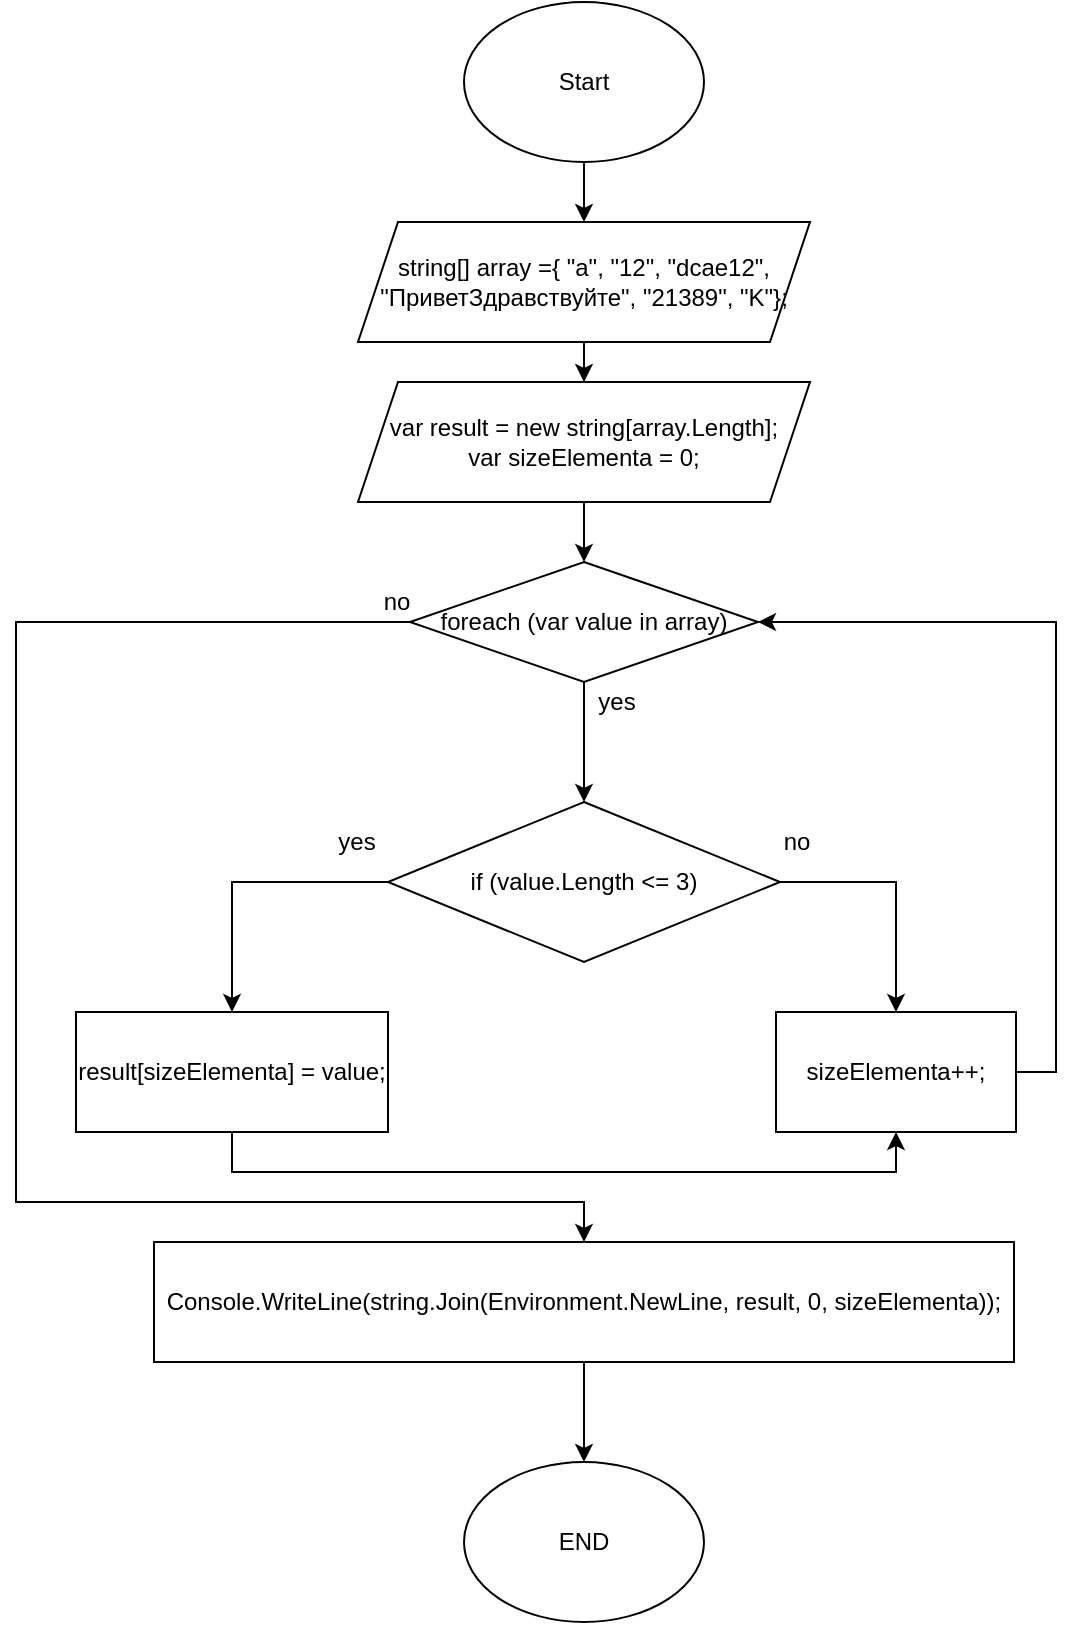 <mxfile version="20.0.1" type="github">
  <diagram id="Tzrxw52EKtg15QlJ3nBm" name="Page-1">
    <mxGraphModel dx="1673" dy="908" grid="1" gridSize="10" guides="1" tooltips="1" connect="1" arrows="1" fold="1" page="1" pageScale="1" pageWidth="827" pageHeight="1169" math="0" shadow="0">
      <root>
        <mxCell id="0" />
        <mxCell id="1" parent="0" />
        <mxCell id="-WH8ogVmigUCi3VjWPd5-4" style="edgeStyle=orthogonalEdgeStyle;rounded=0;orthogonalLoop=1;jettySize=auto;html=1;exitX=0.5;exitY=1;exitDx=0;exitDy=0;" edge="1" parent="1" source="-WH8ogVmigUCi3VjWPd5-1" target="-WH8ogVmigUCi3VjWPd5-3">
          <mxGeometry relative="1" as="geometry" />
        </mxCell>
        <mxCell id="-WH8ogVmigUCi3VjWPd5-1" value="Start" style="ellipse;whiteSpace=wrap;html=1;" vertex="1" parent="1">
          <mxGeometry x="294" y="80" width="120" height="80" as="geometry" />
        </mxCell>
        <mxCell id="-WH8ogVmigUCi3VjWPd5-7" style="edgeStyle=orthogonalEdgeStyle;rounded=0;orthogonalLoop=1;jettySize=auto;html=1;exitX=0.5;exitY=1;exitDx=0;exitDy=0;" edge="1" parent="1" source="-WH8ogVmigUCi3VjWPd5-3" target="-WH8ogVmigUCi3VjWPd5-5">
          <mxGeometry relative="1" as="geometry" />
        </mxCell>
        <mxCell id="-WH8ogVmigUCi3VjWPd5-3" value="string[] array ={ &quot;a&quot;, &quot;12&quot;, &quot;dcae12&quot;, &quot;ПриветЗдравствуйте&quot;, &quot;21389&quot;, &quot;K&quot;};" style="shape=parallelogram;perimeter=parallelogramPerimeter;whiteSpace=wrap;html=1;fixedSize=1;fontFamily=Helvetica;fontSize=12;fontColor=default;align=center;strokeColor=default;fillColor=#FFFFFF;" vertex="1" parent="1">
          <mxGeometry x="241" y="190" width="226" height="60" as="geometry" />
        </mxCell>
        <mxCell id="-WH8ogVmigUCi3VjWPd5-9" style="edgeStyle=orthogonalEdgeStyle;rounded=0;orthogonalLoop=1;jettySize=auto;html=1;exitX=0.5;exitY=1;exitDx=0;exitDy=0;" edge="1" parent="1" source="-WH8ogVmigUCi3VjWPd5-5" target="-WH8ogVmigUCi3VjWPd5-8">
          <mxGeometry relative="1" as="geometry" />
        </mxCell>
        <mxCell id="-WH8ogVmigUCi3VjWPd5-5" value="&lt;div&gt;var result = new string[array.Length];&lt;/div&gt;&lt;div&gt;var sizeElementa = 0;&lt;/div&gt;" style="shape=parallelogram;perimeter=parallelogramPerimeter;whiteSpace=wrap;html=1;fixedSize=1;fontFamily=Helvetica;fontSize=12;fontColor=default;align=center;strokeColor=default;fillColor=#FFFFFF;" vertex="1" parent="1">
          <mxGeometry x="241" y="270" width="226" height="60" as="geometry" />
        </mxCell>
        <mxCell id="-WH8ogVmigUCi3VjWPd5-11" style="edgeStyle=orthogonalEdgeStyle;rounded=0;orthogonalLoop=1;jettySize=auto;html=1;exitX=0.5;exitY=1;exitDx=0;exitDy=0;" edge="1" parent="1" source="-WH8ogVmigUCi3VjWPd5-8" target="-WH8ogVmigUCi3VjWPd5-10">
          <mxGeometry relative="1" as="geometry" />
        </mxCell>
        <mxCell id="-WH8ogVmigUCi3VjWPd5-28" style="edgeStyle=orthogonalEdgeStyle;rounded=0;orthogonalLoop=1;jettySize=auto;html=1;exitX=0;exitY=0.5;exitDx=0;exitDy=0;entryX=0.5;entryY=0;entryDx=0;entryDy=0;" edge="1" parent="1" source="-WH8ogVmigUCi3VjWPd5-8" target="-WH8ogVmigUCi3VjWPd5-24">
          <mxGeometry relative="1" as="geometry">
            <Array as="points">
              <mxPoint x="70" y="390" />
              <mxPoint x="70" y="680" />
              <mxPoint x="354" y="680" />
            </Array>
          </mxGeometry>
        </mxCell>
        <mxCell id="-WH8ogVmigUCi3VjWPd5-8" value="foreach (var value in array)" style="rhombus;whiteSpace=wrap;html=1;fontFamily=Helvetica;fontSize=12;fontColor=default;align=center;strokeColor=default;fillColor=#FFFFFF;" vertex="1" parent="1">
          <mxGeometry x="267" y="360" width="174" height="60" as="geometry" />
        </mxCell>
        <mxCell id="-WH8ogVmigUCi3VjWPd5-15" style="edgeStyle=orthogonalEdgeStyle;rounded=0;orthogonalLoop=1;jettySize=auto;html=1;exitX=0;exitY=0.5;exitDx=0;exitDy=0;" edge="1" parent="1" source="-WH8ogVmigUCi3VjWPd5-10" target="-WH8ogVmigUCi3VjWPd5-13">
          <mxGeometry relative="1" as="geometry" />
        </mxCell>
        <mxCell id="-WH8ogVmigUCi3VjWPd5-18" style="edgeStyle=orthogonalEdgeStyle;rounded=0;orthogonalLoop=1;jettySize=auto;html=1;exitX=1;exitY=0.5;exitDx=0;exitDy=0;entryX=0.5;entryY=0;entryDx=0;entryDy=0;" edge="1" parent="1" source="-WH8ogVmigUCi3VjWPd5-10" target="-WH8ogVmigUCi3VjWPd5-14">
          <mxGeometry relative="1" as="geometry" />
        </mxCell>
        <mxCell id="-WH8ogVmigUCi3VjWPd5-10" value="if (value.Length &amp;lt;= 3)" style="rhombus;whiteSpace=wrap;html=1;fillColor=#FFFFFF;" vertex="1" parent="1">
          <mxGeometry x="256" y="480" width="196" height="80" as="geometry" />
        </mxCell>
        <mxCell id="-WH8ogVmigUCi3VjWPd5-19" style="edgeStyle=orthogonalEdgeStyle;rounded=0;orthogonalLoop=1;jettySize=auto;html=1;exitX=0.5;exitY=1;exitDx=0;exitDy=0;entryX=0.5;entryY=1;entryDx=0;entryDy=0;" edge="1" parent="1" source="-WH8ogVmigUCi3VjWPd5-13" target="-WH8ogVmigUCi3VjWPd5-14">
          <mxGeometry relative="1" as="geometry" />
        </mxCell>
        <mxCell id="-WH8ogVmigUCi3VjWPd5-13" value="result[sizeElementa] = value;" style="rounded=0;whiteSpace=wrap;html=1;fillColor=#FFFFFF;" vertex="1" parent="1">
          <mxGeometry x="100" y="585" width="156" height="60" as="geometry" />
        </mxCell>
        <mxCell id="-WH8ogVmigUCi3VjWPd5-20" style="edgeStyle=orthogonalEdgeStyle;rounded=0;orthogonalLoop=1;jettySize=auto;html=1;exitX=1;exitY=0.5;exitDx=0;exitDy=0;entryX=1;entryY=0.5;entryDx=0;entryDy=0;" edge="1" parent="1" source="-WH8ogVmigUCi3VjWPd5-14" target="-WH8ogVmigUCi3VjWPd5-8">
          <mxGeometry relative="1" as="geometry" />
        </mxCell>
        <mxCell id="-WH8ogVmigUCi3VjWPd5-14" value="sizeElementa++;" style="rounded=0;whiteSpace=wrap;html=1;fillColor=#FFFFFF;" vertex="1" parent="1">
          <mxGeometry x="450" y="585" width="120" height="60" as="geometry" />
        </mxCell>
        <mxCell id="-WH8ogVmigUCi3VjWPd5-16" value="yes" style="text;html=1;align=center;verticalAlign=middle;resizable=0;points=[];autosize=1;strokeColor=none;fillColor=none;" vertex="1" parent="1">
          <mxGeometry x="225" y="490" width="30" height="20" as="geometry" />
        </mxCell>
        <mxCell id="-WH8ogVmigUCi3VjWPd5-17" value="no" style="text;html=1;align=center;verticalAlign=middle;resizable=0;points=[];autosize=1;strokeColor=none;fillColor=none;" vertex="1" parent="1">
          <mxGeometry x="445" y="490" width="30" height="20" as="geometry" />
        </mxCell>
        <mxCell id="-WH8ogVmigUCi3VjWPd5-21" value="yes" style="text;html=1;align=center;verticalAlign=middle;resizable=0;points=[];autosize=1;strokeColor=none;fillColor=none;" vertex="1" parent="1">
          <mxGeometry x="355" y="420" width="30" height="20" as="geometry" />
        </mxCell>
        <mxCell id="-WH8ogVmigUCi3VjWPd5-23" value="no" style="text;html=1;align=center;verticalAlign=middle;resizable=0;points=[];autosize=1;strokeColor=none;fillColor=none;" vertex="1" parent="1">
          <mxGeometry x="245" y="370" width="30" height="20" as="geometry" />
        </mxCell>
        <mxCell id="-WH8ogVmigUCi3VjWPd5-27" style="edgeStyle=orthogonalEdgeStyle;rounded=0;orthogonalLoop=1;jettySize=auto;html=1;exitX=0.5;exitY=1;exitDx=0;exitDy=0;" edge="1" parent="1" source="-WH8ogVmigUCi3VjWPd5-24" target="-WH8ogVmigUCi3VjWPd5-26">
          <mxGeometry relative="1" as="geometry" />
        </mxCell>
        <mxCell id="-WH8ogVmigUCi3VjWPd5-24" value="Console.WriteLine(string.Join(Environment.NewLine, result, 0, sizeElementa));" style="rounded=0;whiteSpace=wrap;html=1;fillColor=#FFFFFF;" vertex="1" parent="1">
          <mxGeometry x="139" y="700" width="430" height="60" as="geometry" />
        </mxCell>
        <mxCell id="-WH8ogVmigUCi3VjWPd5-26" value="END" style="ellipse;whiteSpace=wrap;html=1;fillColor=#FFFFFF;" vertex="1" parent="1">
          <mxGeometry x="294" y="810" width="120" height="80" as="geometry" />
        </mxCell>
        <mxCell id="-WH8ogVmigUCi3VjWPd5-29" value="result[sizeElementa] = value;" style="rounded=0;whiteSpace=wrap;html=1;fillColor=#FFFFFF;" vertex="1" parent="1">
          <mxGeometry x="100" y="585" width="156" height="60" as="geometry" />
        </mxCell>
        <mxCell id="-WH8ogVmigUCi3VjWPd5-30" value="sizeElementa++;" style="rounded=0;whiteSpace=wrap;html=1;fillColor=#FFFFFF;" vertex="1" parent="1">
          <mxGeometry x="450" y="585" width="120" height="60" as="geometry" />
        </mxCell>
        <mxCell id="-WH8ogVmigUCi3VjWPd5-31" value="Console.WriteLine(string.Join(Environment.NewLine, result, 0, sizeElementa));" style="rounded=0;whiteSpace=wrap;html=1;fillColor=#FFFFFF;" vertex="1" parent="1">
          <mxGeometry x="139" y="700" width="430" height="60" as="geometry" />
        </mxCell>
      </root>
    </mxGraphModel>
  </diagram>
</mxfile>
